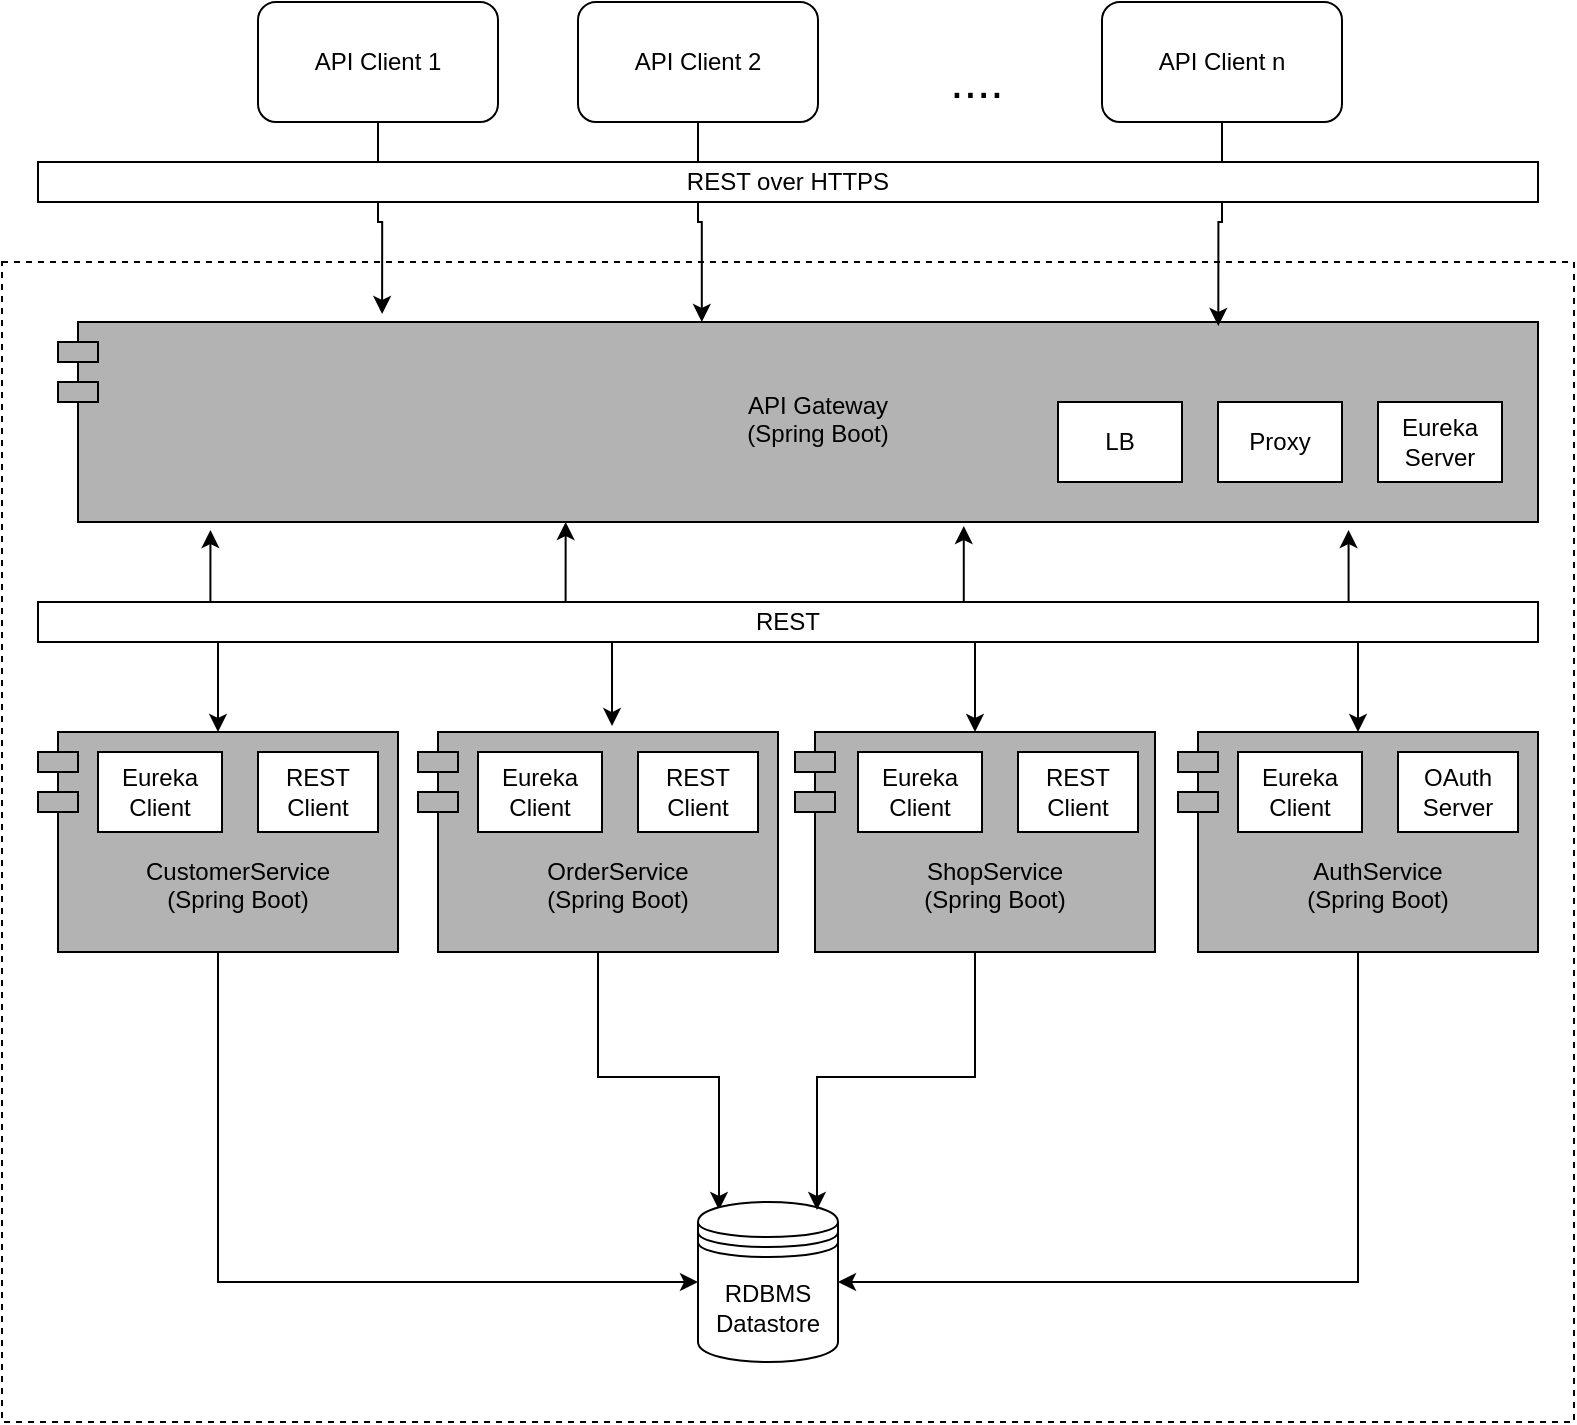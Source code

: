 <mxfile version="13.10.0" type="device"><diagram id="S1f6ko60IkT9O8Ff0Zra" name="Page-1"><mxGraphModel dx="1119" dy="665" grid="1" gridSize="10" guides="1" tooltips="1" connect="1" arrows="1" fold="1" page="1" pageScale="1" pageWidth="827" pageHeight="1169" math="0" shadow="0"><root><mxCell id="0"/><mxCell id="1" parent="0"/><mxCell id="Shj7DG_6wAbqeEVKH7-_-62" value="" style="rounded=0;whiteSpace=wrap;html=1;fillColor=none;dashed=1;" vertex="1" parent="1"><mxGeometry x="12" y="240" width="786" height="580" as="geometry"/></mxCell><mxCell id="Shj7DG_6wAbqeEVKH7-_-4" style="startArrow=classic;edgeStyle=orthogonalEdgeStyle;rounded=0;orthogonalLoop=1;jettySize=auto;html=1;exitX=0.5;exitY=0;exitDx=0;exitDy=0;entryX=0.103;entryY=1.04;entryDx=0;entryDy=0;entryPerimeter=0;" edge="1" parent="1" source="RVizJel_t3fxBWrtmzVY-1" target="Shj7DG_6wAbqeEVKH7-_-3"><mxGeometry relative="1" as="geometry"/></mxCell><mxCell id="Shj7DG_6wAbqeEVKH7-_-8" style="edgeStyle=orthogonalEdgeStyle;rounded=0;orthogonalLoop=1;jettySize=auto;html=1;exitX=0.5;exitY=1;exitDx=0;exitDy=0;entryX=0;entryY=0.5;entryDx=0;entryDy=0;" edge="1" parent="1" source="RVizJel_t3fxBWrtmzVY-1" target="RVizJel_t3fxBWrtmzVY-4"><mxGeometry relative="1" as="geometry"/></mxCell><mxCell id="Shj7DG_6wAbqeEVKH7-_-5" style="startArrow=classic;edgeStyle=orthogonalEdgeStyle;rounded=0;orthogonalLoop=1;jettySize=auto;html=1;exitX=0.539;exitY=-0.027;exitDx=0;exitDy=0;entryX=0.343;entryY=1;entryDx=0;entryDy=0;entryPerimeter=0;exitPerimeter=0;" edge="1" parent="1" source="Shj7DG_6wAbqeEVKH7-_-41" target="Shj7DG_6wAbqeEVKH7-_-3"><mxGeometry relative="1" as="geometry"><mxPoint x="310" y="460" as="sourcePoint"/></mxGeometry></mxCell><mxCell id="Shj7DG_6wAbqeEVKH7-_-9" style="edgeStyle=orthogonalEdgeStyle;rounded=0;orthogonalLoop=1;jettySize=auto;html=1;entryX=0.15;entryY=0.05;entryDx=0;entryDy=0;entryPerimeter=0;" edge="1" parent="1" source="Shj7DG_6wAbqeEVKH7-_-41" target="RVizJel_t3fxBWrtmzVY-4"><mxGeometry relative="1" as="geometry"><mxPoint x="310" y="530" as="sourcePoint"/></mxGeometry></mxCell><mxCell id="RVizJel_t3fxBWrtmzVY-4" value="RDBMS Datastore" style="shape=datastore;whiteSpace=wrap;html=1;" parent="1" vertex="1"><mxGeometry x="360" y="710" width="70" height="80" as="geometry"/></mxCell><mxCell id="Shj7DG_6wAbqeEVKH7-_-6" style="startArrow=classic;edgeStyle=orthogonalEdgeStyle;rounded=0;orthogonalLoop=1;jettySize=auto;html=1;entryX=0.612;entryY=1.02;entryDx=0;entryDy=0;entryPerimeter=0;" edge="1" parent="1" source="Shj7DG_6wAbqeEVKH7-_-45" target="Shj7DG_6wAbqeEVKH7-_-3"><mxGeometry relative="1" as="geometry"><mxPoint x="490" y="420" as="sourcePoint"/></mxGeometry></mxCell><mxCell id="Shj7DG_6wAbqeEVKH7-_-10" style="edgeStyle=orthogonalEdgeStyle;rounded=0;orthogonalLoop=1;jettySize=auto;html=1;entryX=0.85;entryY=0.05;entryDx=0;entryDy=0;entryPerimeter=0;" edge="1" parent="1" source="Shj7DG_6wAbqeEVKH7-_-45" target="RVizJel_t3fxBWrtmzVY-4"><mxGeometry relative="1" as="geometry"><mxPoint x="490" y="490" as="sourcePoint"/></mxGeometry></mxCell><mxCell id="Shj7DG_6wAbqeEVKH7-_-7" style="startArrow=classic;edgeStyle=orthogonalEdgeStyle;rounded=0;orthogonalLoop=1;jettySize=auto;html=1;entryX=0.872;entryY=1.04;entryDx=0;entryDy=0;entryPerimeter=0;" edge="1" parent="1" source="Shj7DG_6wAbqeEVKH7-_-49" target="Shj7DG_6wAbqeEVKH7-_-3"><mxGeometry relative="1" as="geometry"><mxPoint x="675" y="420" as="sourcePoint"/></mxGeometry></mxCell><mxCell id="Shj7DG_6wAbqeEVKH7-_-11" style="edgeStyle=orthogonalEdgeStyle;rounded=0;orthogonalLoop=1;jettySize=auto;html=1;entryX=1;entryY=0.5;entryDx=0;entryDy=0;exitX=0.5;exitY=1;exitDx=0;exitDy=0;" edge="1" parent="1" source="Shj7DG_6wAbqeEVKH7-_-49" target="RVizJel_t3fxBWrtmzVY-4"><mxGeometry relative="1" as="geometry"><mxPoint x="675" y="490" as="sourcePoint"/></mxGeometry></mxCell><mxCell id="Shj7DG_6wAbqeEVKH7-_-3" value="&#xA;&#xA;API Gateway&#xA;(Spring Boot)" style="shape=module;align=left;spacingLeft=20;align=center;verticalAlign=top;fillColor=#B3B3B3;" vertex="1" parent="1"><mxGeometry x="40" y="270" width="740" height="100" as="geometry"/></mxCell><mxCell id="Shj7DG_6wAbqeEVKH7-_-16" style="edgeStyle=orthogonalEdgeStyle;rounded=0;orthogonalLoop=1;jettySize=auto;html=1;exitX=0.5;exitY=1;exitDx=0;exitDy=0;entryX=0.219;entryY=-0.04;entryDx=0;entryDy=0;entryPerimeter=0;" edge="1" parent="1" source="Shj7DG_6wAbqeEVKH7-_-29" target="Shj7DG_6wAbqeEVKH7-_-3"><mxGeometry relative="1" as="geometry"><mxPoint x="218.5" y="180" as="sourcePoint"/></mxGeometry></mxCell><mxCell id="Shj7DG_6wAbqeEVKH7-_-18" style="edgeStyle=orthogonalEdgeStyle;rounded=0;orthogonalLoop=1;jettySize=auto;html=1;exitX=0.5;exitY=1;exitDx=0;exitDy=0;entryX=0.435;entryY=0;entryDx=0;entryDy=0;entryPerimeter=0;" edge="1" parent="1" source="Shj7DG_6wAbqeEVKH7-_-30" target="Shj7DG_6wAbqeEVKH7-_-3"><mxGeometry relative="1" as="geometry"><mxPoint x="378.5" y="180" as="sourcePoint"/></mxGeometry></mxCell><mxCell id="Shj7DG_6wAbqeEVKH7-_-19" style="edgeStyle=orthogonalEdgeStyle;rounded=0;orthogonalLoop=1;jettySize=auto;html=1;entryX=0.784;entryY=0.02;entryDx=0;entryDy=0;entryPerimeter=0;" edge="1" parent="1" source="Shj7DG_6wAbqeEVKH7-_-31" target="Shj7DG_6wAbqeEVKH7-_-3"><mxGeometry relative="1" as="geometry"><mxPoint x="609.5" y="180" as="sourcePoint"/></mxGeometry></mxCell><mxCell id="Shj7DG_6wAbqeEVKH7-_-24" value="REST" style="rounded=0;whiteSpace=wrap;html=1;" vertex="1" parent="1"><mxGeometry x="30" y="410" width="750" height="20" as="geometry"/></mxCell><mxCell id="Shj7DG_6wAbqeEVKH7-_-58" value="" style="group" vertex="1" connectable="0" parent="1"><mxGeometry x="30" y="475" width="750" height="110" as="geometry"/></mxCell><mxCell id="Shj7DG_6wAbqeEVKH7-_-39" value="" style="group" vertex="1" connectable="0" parent="Shj7DG_6wAbqeEVKH7-_-58"><mxGeometry width="180" height="110" as="geometry"/></mxCell><mxCell id="RVizJel_t3fxBWrtmzVY-1" value="&#xA;&#xA;&#xA;&#xA;CustomerService&#xA;(Spring Boot)" style="shape=module;align=left;spacingLeft=20;align=center;verticalAlign=top;fillColor=#B3B3B3;" parent="Shj7DG_6wAbqeEVKH7-_-39" vertex="1"><mxGeometry width="180" height="110" as="geometry"/></mxCell><mxCell id="Shj7DG_6wAbqeEVKH7-_-36" value="Eureka&lt;br&gt;Client" style="rounded=0;whiteSpace=wrap;html=1;fillColor=#FFFFFF;" vertex="1" parent="Shj7DG_6wAbqeEVKH7-_-39"><mxGeometry x="30" y="10" width="62" height="40" as="geometry"/></mxCell><mxCell id="Shj7DG_6wAbqeEVKH7-_-37" value="REST&lt;br&gt;Client" style="rounded=0;whiteSpace=wrap;html=1;fillColor=#FFFFFF;" vertex="1" parent="Shj7DG_6wAbqeEVKH7-_-39"><mxGeometry x="110" y="10" width="60" height="40" as="geometry"/></mxCell><mxCell id="Shj7DG_6wAbqeEVKH7-_-40" value="" style="group" vertex="1" connectable="0" parent="Shj7DG_6wAbqeEVKH7-_-58"><mxGeometry x="190" width="180" height="110" as="geometry"/></mxCell><mxCell id="Shj7DG_6wAbqeEVKH7-_-41" value="&#xA;&#xA;&#xA;&#xA;OrderService&#xA;(Spring Boot)" style="shape=module;align=left;spacingLeft=20;align=center;verticalAlign=top;fillColor=#B3B3B3;" vertex="1" parent="Shj7DG_6wAbqeEVKH7-_-40"><mxGeometry width="180" height="110" as="geometry"/></mxCell><mxCell id="Shj7DG_6wAbqeEVKH7-_-52" value="Eureka&lt;br&gt;Client" style="rounded=0;whiteSpace=wrap;html=1;fillColor=#FFFFFF;" vertex="1" parent="Shj7DG_6wAbqeEVKH7-_-40"><mxGeometry x="30" y="10" width="62" height="40" as="geometry"/></mxCell><mxCell id="Shj7DG_6wAbqeEVKH7-_-53" value="REST&lt;br&gt;Client" style="rounded=0;whiteSpace=wrap;html=1;fillColor=#FFFFFF;" vertex="1" parent="Shj7DG_6wAbqeEVKH7-_-40"><mxGeometry x="110" y="10" width="60" height="40" as="geometry"/></mxCell><mxCell id="Shj7DG_6wAbqeEVKH7-_-44" value="" style="group" vertex="1" connectable="0" parent="Shj7DG_6wAbqeEVKH7-_-58"><mxGeometry x="378.5" width="180" height="110" as="geometry"/></mxCell><mxCell id="Shj7DG_6wAbqeEVKH7-_-45" value="&#xA;&#xA;&#xA;&#xA;ShopService&#xA;(Spring Boot)" style="shape=module;align=left;spacingLeft=20;align=center;verticalAlign=top;fillColor=#B3B3B3;" vertex="1" parent="Shj7DG_6wAbqeEVKH7-_-44"><mxGeometry width="180" height="110" as="geometry"/></mxCell><mxCell id="Shj7DG_6wAbqeEVKH7-_-54" value="Eureka&lt;br&gt;Client" style="rounded=0;whiteSpace=wrap;html=1;fillColor=#FFFFFF;" vertex="1" parent="Shj7DG_6wAbqeEVKH7-_-44"><mxGeometry x="31.5" y="10" width="62" height="40" as="geometry"/></mxCell><mxCell id="Shj7DG_6wAbqeEVKH7-_-55" value="REST&lt;br&gt;Client" style="rounded=0;whiteSpace=wrap;html=1;fillColor=#FFFFFF;" vertex="1" parent="Shj7DG_6wAbqeEVKH7-_-44"><mxGeometry x="111.5" y="10" width="60" height="40" as="geometry"/></mxCell><mxCell id="Shj7DG_6wAbqeEVKH7-_-48" value="" style="group" vertex="1" connectable="0" parent="Shj7DG_6wAbqeEVKH7-_-58"><mxGeometry x="570" width="180" height="110" as="geometry"/></mxCell><mxCell id="Shj7DG_6wAbqeEVKH7-_-49" value="&#xA;&#xA;&#xA;&#xA;AuthService&#xA;(Spring Boot)" style="shape=module;align=left;spacingLeft=20;align=center;verticalAlign=top;fillColor=#B3B3B3;" vertex="1" parent="Shj7DG_6wAbqeEVKH7-_-48"><mxGeometry width="180" height="110" as="geometry"/></mxCell><mxCell id="Shj7DG_6wAbqeEVKH7-_-56" value="Eureka&lt;br&gt;Client" style="rounded=0;whiteSpace=wrap;html=1;fillColor=#FFFFFF;" vertex="1" parent="Shj7DG_6wAbqeEVKH7-_-48"><mxGeometry x="30" y="10" width="62" height="40" as="geometry"/></mxCell><mxCell id="Shj7DG_6wAbqeEVKH7-_-57" value="OAuth&lt;br&gt;Server" style="rounded=0;whiteSpace=wrap;html=1;fillColor=#FFFFFF;" vertex="1" parent="Shj7DG_6wAbqeEVKH7-_-48"><mxGeometry x="110" y="10" width="60" height="40" as="geometry"/></mxCell><mxCell id="Shj7DG_6wAbqeEVKH7-_-59" value="Eureka&lt;br&gt;Server" style="rounded=0;whiteSpace=wrap;html=1;fillColor=#FFFFFF;" vertex="1" parent="1"><mxGeometry x="700" y="310" width="62" height="40" as="geometry"/></mxCell><mxCell id="Shj7DG_6wAbqeEVKH7-_-60" value="Proxy" style="rounded=0;whiteSpace=wrap;html=1;fillColor=#FFFFFF;" vertex="1" parent="1"><mxGeometry x="620" y="310" width="62" height="40" as="geometry"/></mxCell><mxCell id="Shj7DG_6wAbqeEVKH7-_-61" value="LB" style="rounded=0;whiteSpace=wrap;html=1;fillColor=#FFFFFF;" vertex="1" parent="1"><mxGeometry x="540" y="310" width="62" height="40" as="geometry"/></mxCell><mxCell id="Shj7DG_6wAbqeEVKH7-_-64" value="" style="group" vertex="1" connectable="0" parent="1"><mxGeometry x="20" y="110" width="760" height="100" as="geometry"/></mxCell><mxCell id="Shj7DG_6wAbqeEVKH7-_-20" value="REST over HTTPS" style="rounded=0;whiteSpace=wrap;html=1;" vertex="1" parent="Shj7DG_6wAbqeEVKH7-_-64"><mxGeometry x="10" y="80" width="750" height="20" as="geometry"/></mxCell><mxCell id="Shj7DG_6wAbqeEVKH7-_-15" value="&lt;font style=&quot;font-size: 24px&quot;&gt;....&lt;/font&gt;" style="text;html=1;align=center;verticalAlign=middle;resizable=0;points=[];autosize=1;" vertex="1" parent="Shj7DG_6wAbqeEVKH7-_-64"><mxGeometry x="458.5" y="30" width="40" height="20" as="geometry"/></mxCell><mxCell id="Shj7DG_6wAbqeEVKH7-_-29" value="API Client 1" style="rounded=1;whiteSpace=wrap;html=1;fillColor=#FFFFFF;" vertex="1" parent="Shj7DG_6wAbqeEVKH7-_-64"><mxGeometry x="120" width="120" height="60" as="geometry"/></mxCell><mxCell id="Shj7DG_6wAbqeEVKH7-_-30" value="&lt;div&gt;API Client 2&lt;/div&gt;" style="rounded=1;whiteSpace=wrap;html=1;fillColor=#FFFFFF;" vertex="1" parent="Shj7DG_6wAbqeEVKH7-_-64"><mxGeometry x="280" width="120" height="60" as="geometry"/></mxCell><mxCell id="Shj7DG_6wAbqeEVKH7-_-31" value="API Client n" style="rounded=1;whiteSpace=wrap;html=1;fillColor=#FFFFFF;" vertex="1" parent="Shj7DG_6wAbqeEVKH7-_-64"><mxGeometry x="542" width="120" height="60" as="geometry"/></mxCell></root></mxGraphModel></diagram></mxfile>